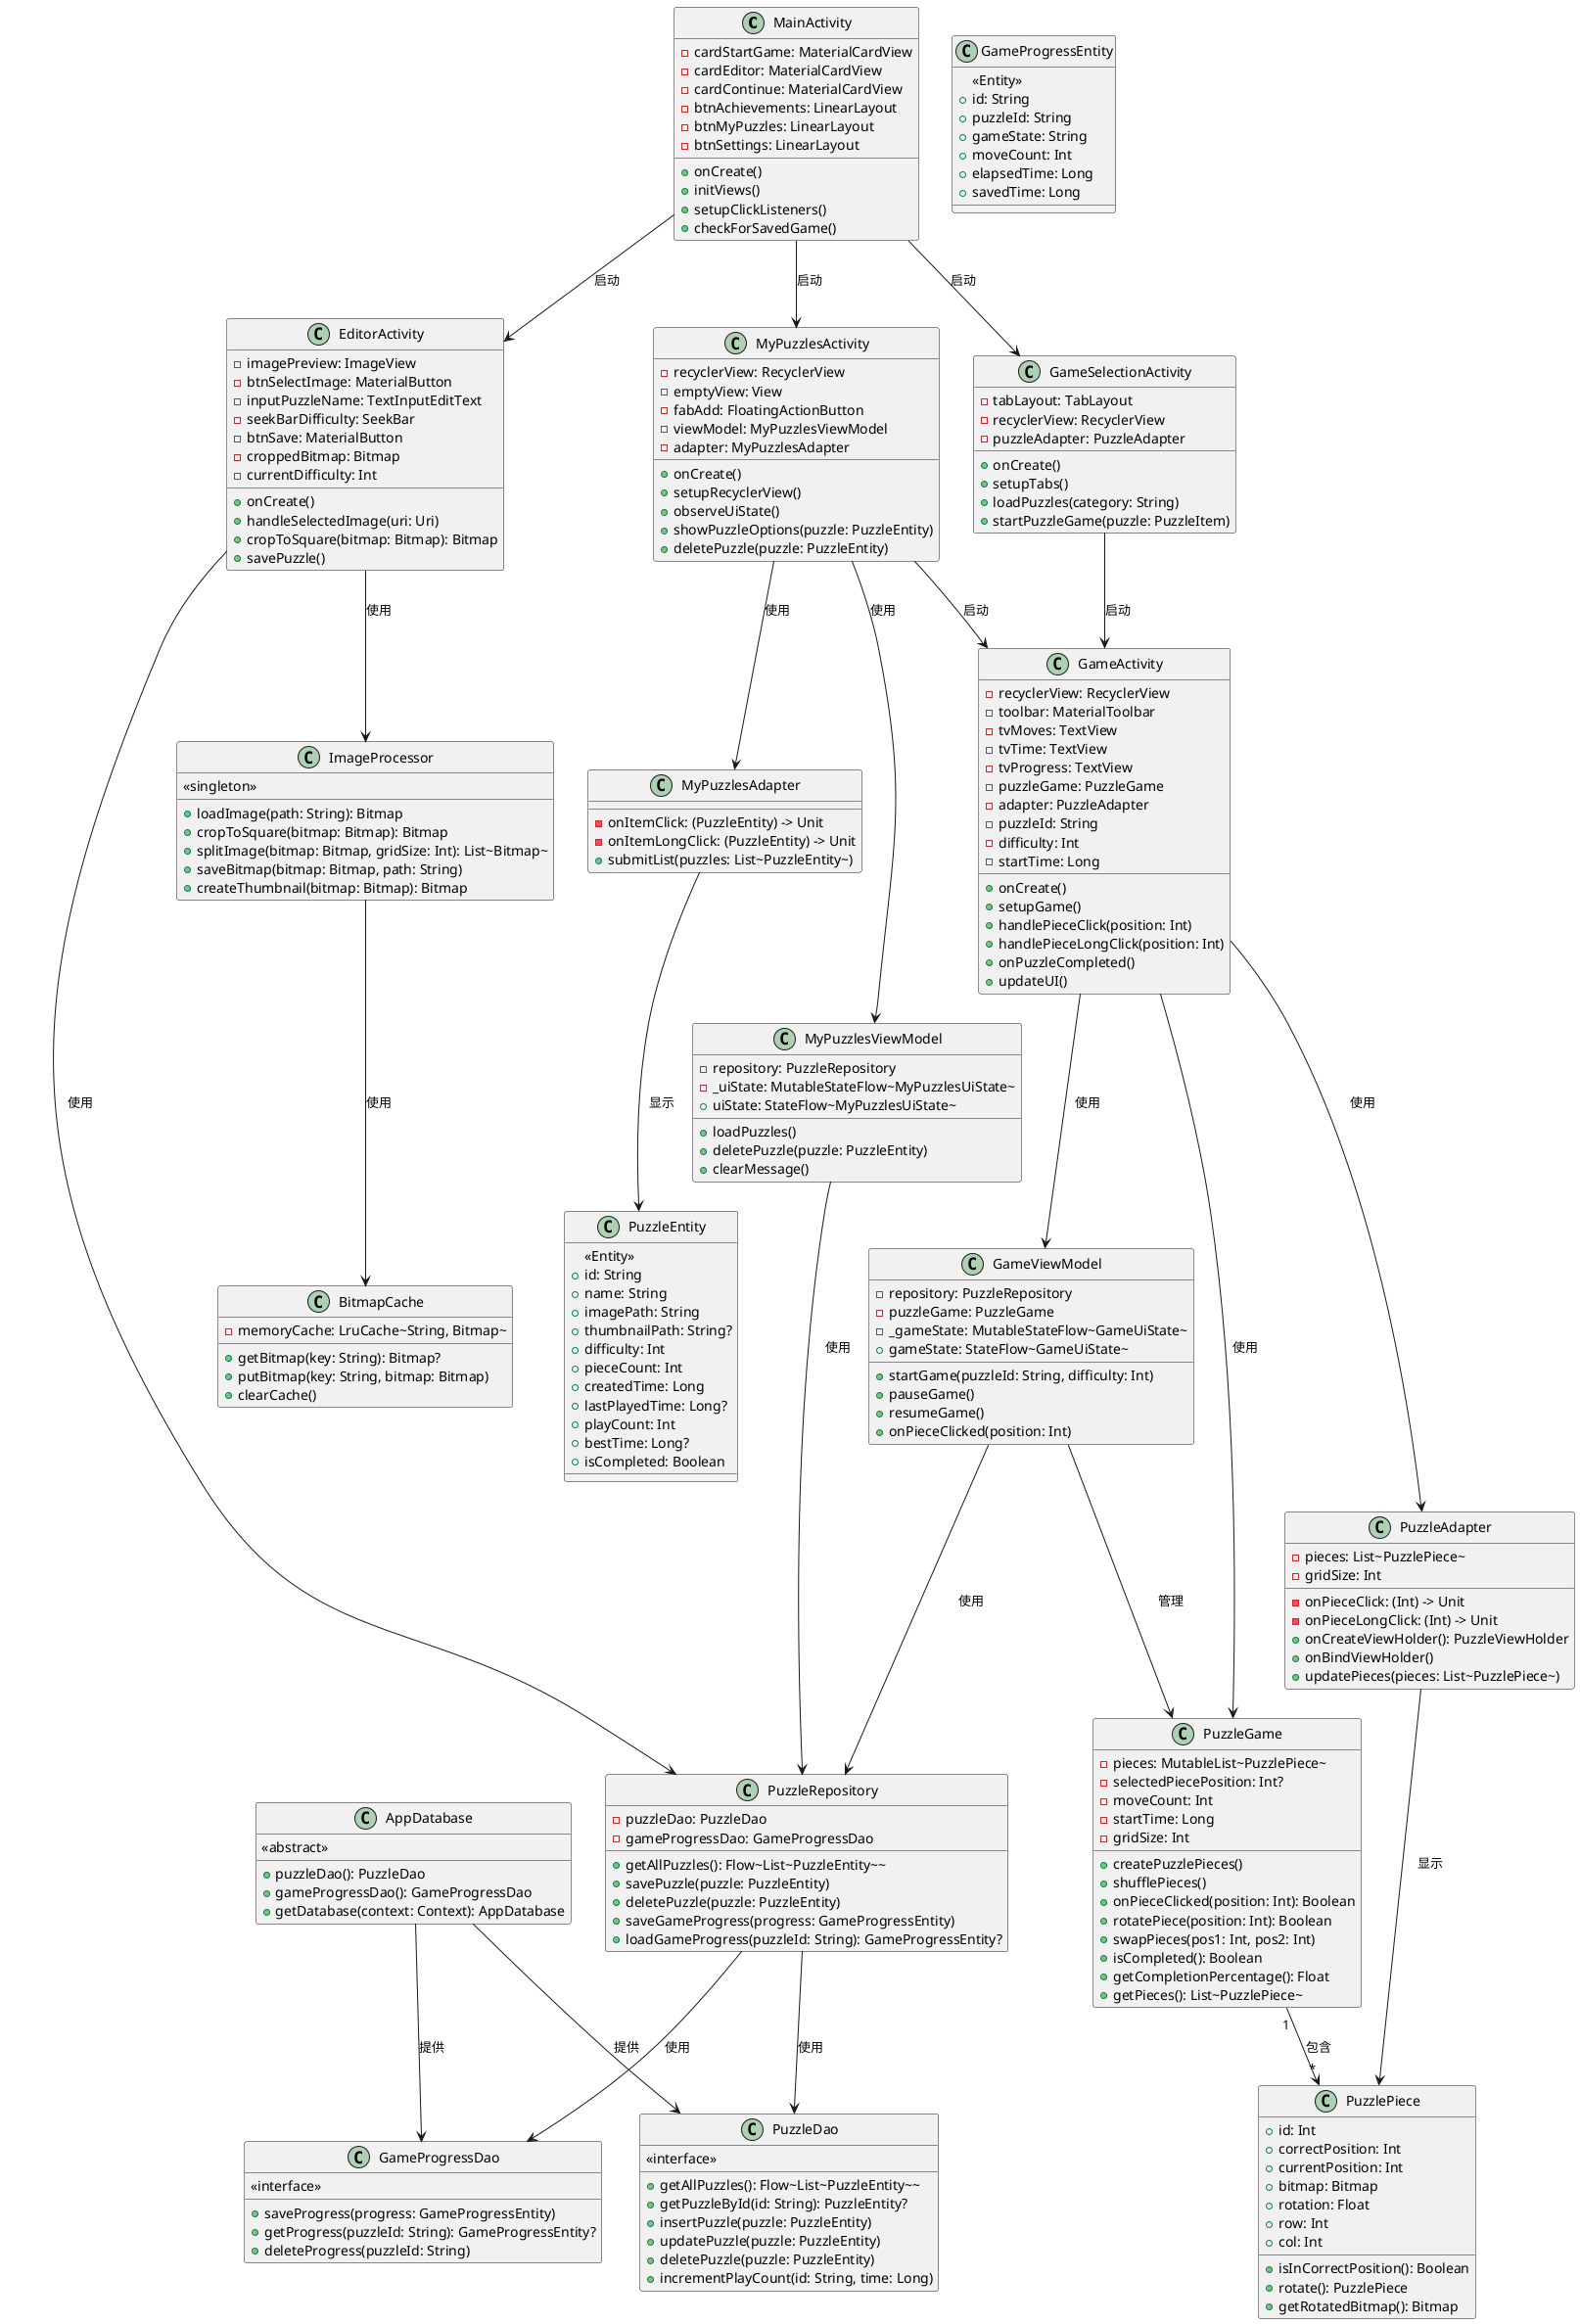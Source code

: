 @startuml
'https://plantuml.com/class-diagram

    class MainActivity {
        -cardStartGame: MaterialCardView
        -cardEditor: MaterialCardView
        -cardContinue: MaterialCardView
        -btnAchievements: LinearLayout
        -btnMyPuzzles: LinearLayout
        -btnSettings: LinearLayout
        +onCreate()
        +initViews()
        +setupClickListeners()
        +checkForSavedGame()
    }

    class GameActivity {
        -recyclerView: RecyclerView
        -toolbar: MaterialToolbar
        -tvMoves: TextView
        -tvTime: TextView
        -tvProgress: TextView
        -puzzleGame: PuzzleGame
        -adapter: PuzzleAdapter
        -puzzleId: String
        -difficulty: Int
        -startTime: Long
        +onCreate()
        +setupGame()
        +handlePieceClick(position: Int)
        +handlePieceLongClick(position: Int)
        +onPuzzleCompleted()
        +updateUI()
    }

    class EditorActivity {
        -imagePreview: ImageView
        -btnSelectImage: MaterialButton
        -inputPuzzleName: TextInputEditText
        -seekBarDifficulty: SeekBar
        -btnSave: MaterialButton
        -croppedBitmap: Bitmap
        -currentDifficulty: Int
        +onCreate()
        +handleSelectedImage(uri: Uri)
        +cropToSquare(bitmap: Bitmap): Bitmap
        +savePuzzle()
    }

    class MyPuzzlesActivity {
        -recyclerView: RecyclerView
        -emptyView: View
        -fabAdd: FloatingActionButton
        -viewModel: MyPuzzlesViewModel
        -adapter: MyPuzzlesAdapter
        +onCreate()
        +setupRecyclerView()
        +observeUiState()
        +showPuzzleOptions(puzzle: PuzzleEntity)
        +deletePuzzle(puzzle: PuzzleEntity)
    }

    class GameSelectionActivity {
        -tabLayout: TabLayout
        -recyclerView: RecyclerView
        -puzzleAdapter: PuzzleAdapter
        +onCreate()
        +setupTabs()
        +loadPuzzles(category: String)
        +startPuzzleGame(puzzle: PuzzleItem)
    }

    class PuzzleGame {
        -pieces: MutableList~PuzzlePiece~
        -selectedPiecePosition: Int?
        -moveCount: Int
        -startTime: Long
        -gridSize: Int
        +createPuzzlePieces()
        +shufflePieces()
        +onPieceClicked(position: Int): Boolean
        +rotatePiece(position: Int): Boolean
        +swapPieces(pos1: Int, pos2: Int)
        +isCompleted(): Boolean
        +getCompletionPercentage(): Float
        +getPieces(): List~PuzzlePiece~
    }

    class PuzzlePiece {
        +id: Int
        +correctPosition: Int
        +currentPosition: Int
        +bitmap: Bitmap
        +rotation: Float
        +row: Int
        +col: Int
        +isInCorrectPosition(): Boolean
        +rotate(): PuzzlePiece
        +getRotatedBitmap(): Bitmap
    }

    class PuzzleEntity {
        <<Entity>>
        +id: String
        +name: String
        +imagePath: String
        +thumbnailPath: String?
        +difficulty: Int
        +pieceCount: Int
        +createdTime: Long
        +lastPlayedTime: Long?
        +playCount: Int
        +bestTime: Long?
        +isCompleted: Boolean
    }

    class GameProgressEntity {
        <<Entity>>
        +id: String
        +puzzleId: String
        +gameState: String
        +moveCount: Int
        +elapsedTime: Long
        +savedTime: Long
    }

    class PuzzleDao {
        <<interface>>
        +getAllPuzzles(): Flow~List~PuzzleEntity~~
        +getPuzzleById(id: String): PuzzleEntity?
        +insertPuzzle(puzzle: PuzzleEntity)
        +updatePuzzle(puzzle: PuzzleEntity)
        +deletePuzzle(puzzle: PuzzleEntity)
        +incrementPlayCount(id: String, time: Long)
    }

    class GameProgressDao {
        <<interface>>
        +saveProgress(progress: GameProgressEntity)
        +getProgress(puzzleId: String): GameProgressEntity?
        +deleteProgress(puzzleId: String)
    }

    class AppDatabase {
        <<abstract>>
        +puzzleDao(): PuzzleDao
        +gameProgressDao(): GameProgressDao
        +getDatabase(context: Context): AppDatabase
    }

    class PuzzleRepository {
        -puzzleDao: PuzzleDao
        -gameProgressDao: GameProgressDao
        +getAllPuzzles(): Flow~List~PuzzleEntity~~
        +savePuzzle(puzzle: PuzzleEntity)
        +deletePuzzle(puzzle: PuzzleEntity)
        +saveGameProgress(progress: GameProgressEntity)
        +loadGameProgress(puzzleId: String): GameProgressEntity?
    }

    class MyPuzzlesViewModel {
        -repository: PuzzleRepository
        -_uiState: MutableStateFlow~MyPuzzlesUiState~
        +uiState: StateFlow~MyPuzzlesUiState~
        +loadPuzzles()
        +deletePuzzle(puzzle: PuzzleEntity)
        +clearMessage()
    }

    class GameViewModel {
        -repository: PuzzleRepository
        -puzzleGame: PuzzleGame
        -_gameState: MutableStateFlow~GameUiState~
        +gameState: StateFlow~GameUiState~
        +startGame(puzzleId: String, difficulty: Int)
        +pauseGame()
        +resumeGame()
        +onPieceClicked(position: Int)
    }

    class PuzzleAdapter {
        -pieces: List~PuzzlePiece~
        -gridSize: Int
        -onPieceClick: (Int) -> Unit
        -onPieceLongClick: (Int) -> Unit
        +onCreateViewHolder(): PuzzleViewHolder
        +onBindViewHolder()
        +updatePieces(pieces: List~PuzzlePiece~)
    }

    class MyPuzzlesAdapter {
        -onItemClick: (PuzzleEntity) -> Unit
        -onItemLongClick: (PuzzleEntity) -> Unit
        +submitList(puzzles: List~PuzzleEntity~)
    }

    class ImageProcessor {
        <<singleton>>
        +loadImage(path: String): Bitmap
        +cropToSquare(bitmap: Bitmap): Bitmap
        +splitImage(bitmap: Bitmap, gridSize: Int): List~Bitmap~
        +saveBitmap(bitmap: Bitmap, path: String)
        +createThumbnail(bitmap: Bitmap): Bitmap
    }

    class BitmapCache {
        -memoryCache: LruCache~String, Bitmap~
        +getBitmap(key: String): Bitmap?
        +putBitmap(key: String, bitmap: Bitmap)
        +clearCache()
    }

    MainActivity --> GameSelectionActivity : 启动
    MainActivity --> EditorActivity : 启动
    MainActivity --> MyPuzzlesActivity : 启动

    GameSelectionActivity --> GameActivity : 启动
    MyPuzzlesActivity --> GameActivity : 启动

    GameActivity --> PuzzleGame : 使用
    GameActivity --> PuzzleAdapter : 使用
    GameActivity --> GameViewModel : 使用

    PuzzleGame "1" --> "*" PuzzlePiece : 包含

    EditorActivity --> ImageProcessor : 使用
    EditorActivity --> PuzzleRepository : 使用

    MyPuzzlesActivity --> MyPuzzlesViewModel : 使用
    MyPuzzlesActivity --> MyPuzzlesAdapter : 使用

    MyPuzzlesViewModel --> PuzzleRepository : 使用
    GameViewModel --> PuzzleRepository : 使用
    GameViewModel --> PuzzleGame : 管理

    PuzzleRepository --> PuzzleDao : 使用
    PuzzleRepository --> GameProgressDao : 使用

    AppDatabase --> PuzzleDao : 提供
    AppDatabase --> GameProgressDao : 提供

    PuzzleAdapter --> PuzzlePiece : 显示
    MyPuzzlesAdapter --> PuzzleEntity : 显示

    ImageProcessor --> BitmapCache : 使用

@enduml